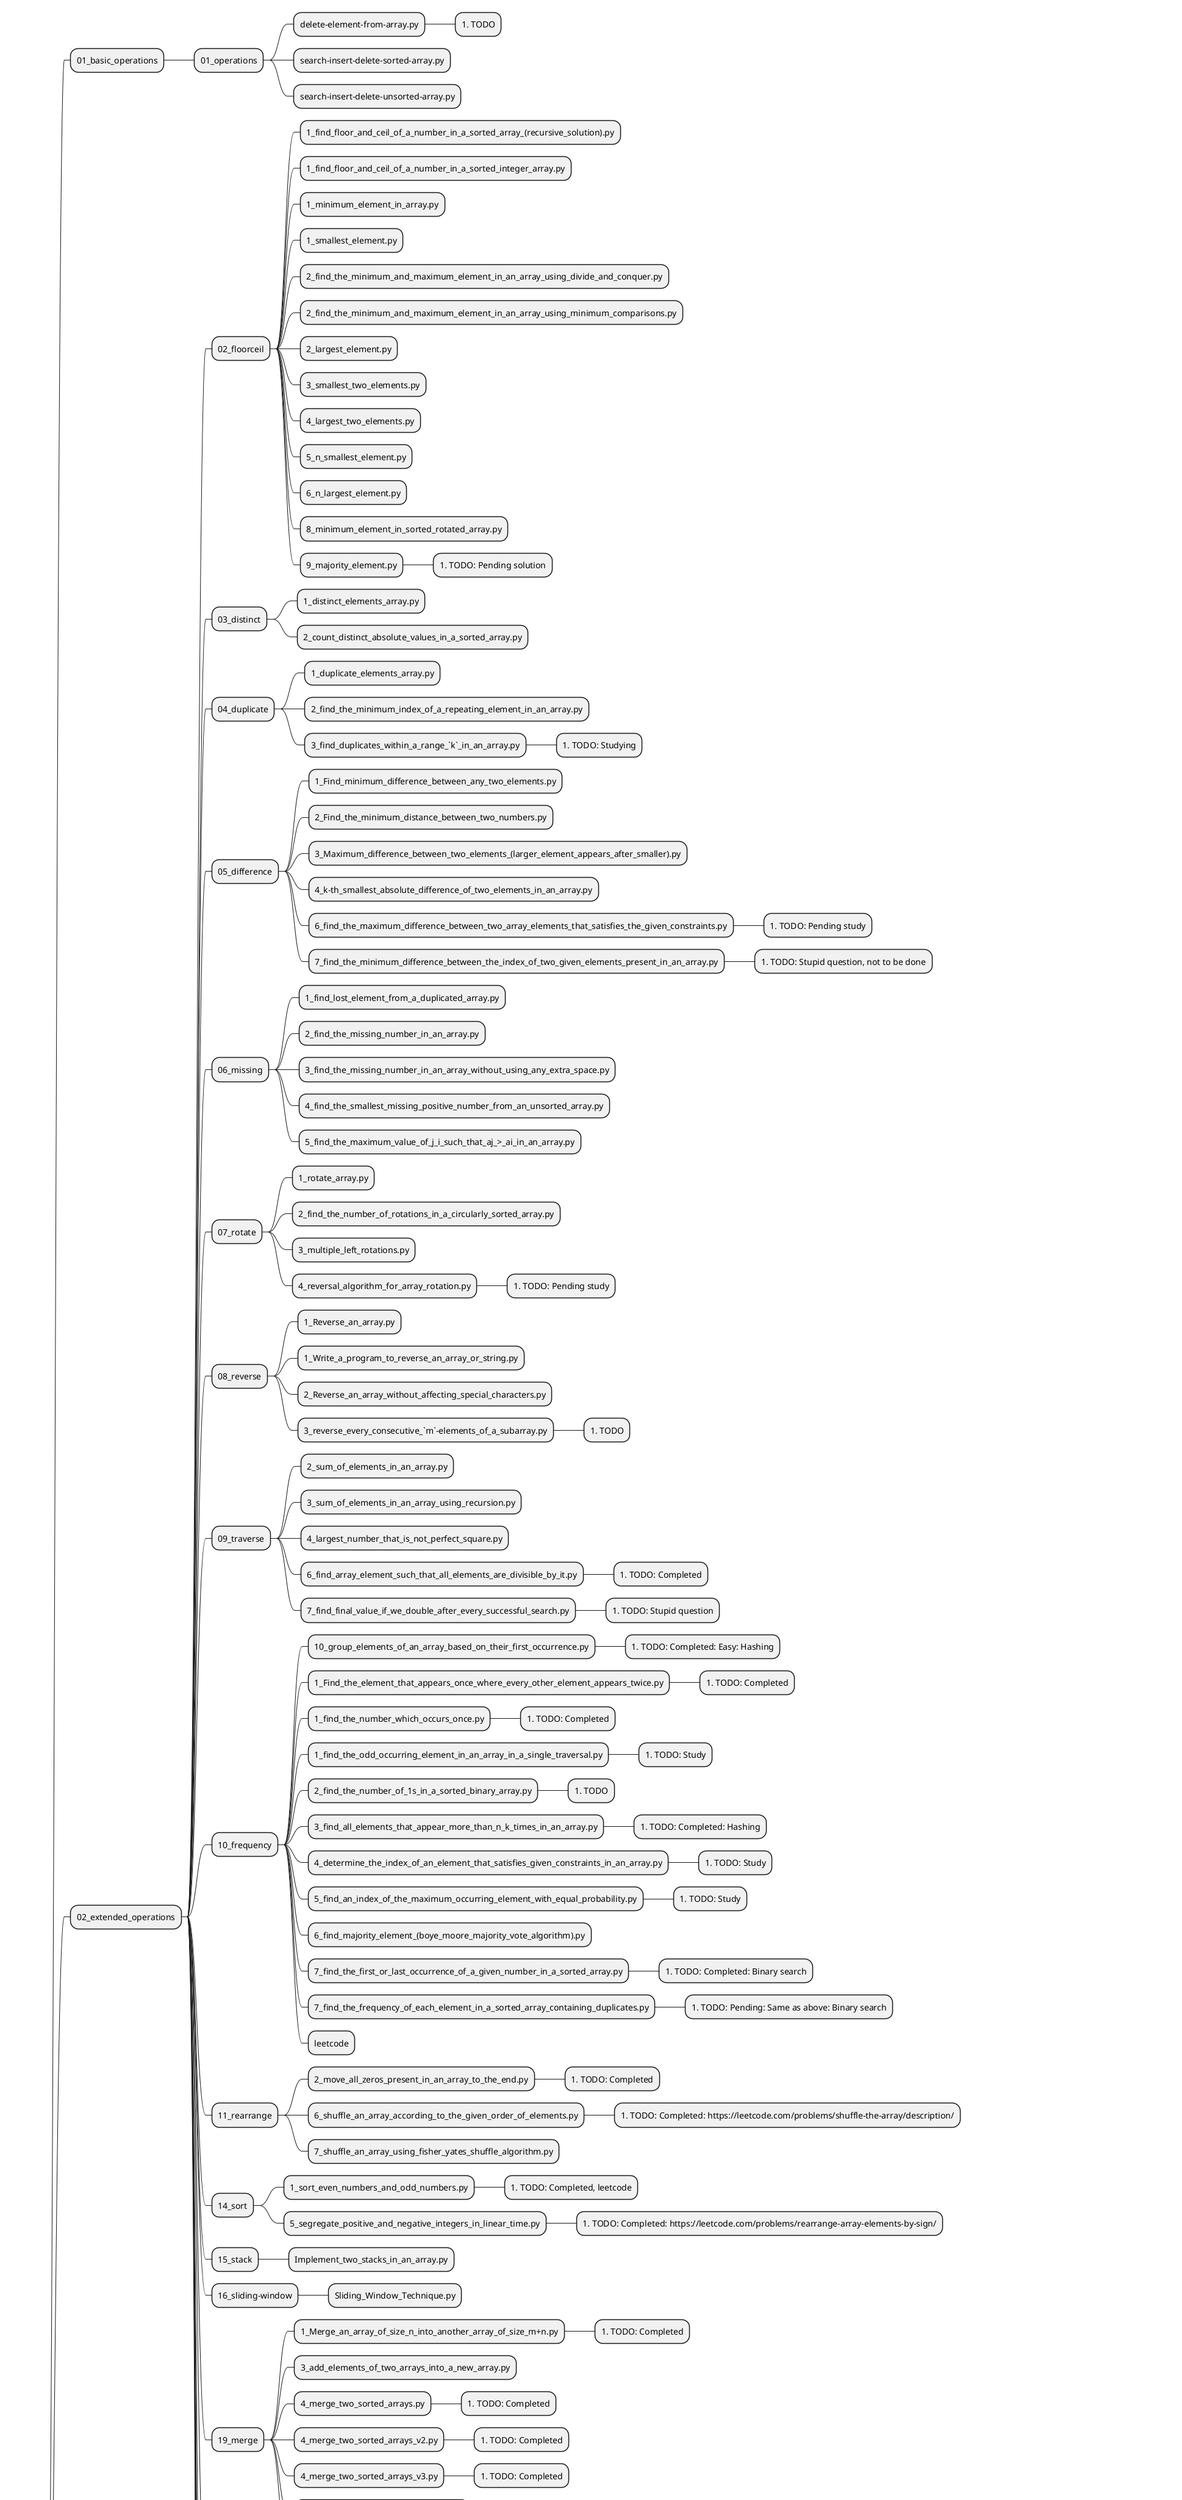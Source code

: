 @startmindmap
* Array
** 01_basic_operations
*** 01_operations
**** delete-element-from-array.py
***** # TODO
**** search-insert-delete-sorted-array.py
**** search-insert-delete-unsorted-array.py
** 02_extended_operations
*** 02_floorceil
**** 1_find_floor_and_ceil_of_a_number_in_a_sorted_array_(recursive_solution).py
**** 1_find_floor_and_ceil_of_a_number_in_a_sorted_integer_array.py
**** 1_minimum_element_in_array.py
**** 1_smallest_element.py
**** 2_find_the_minimum_and_maximum_element_in_an_array_using_divide_and_conquer.py
**** 2_find_the_minimum_and_maximum_element_in_an_array_using_minimum_comparisons.py
**** 2_largest_element.py
**** 3_smallest_two_elements.py
**** 4_largest_two_elements.py
**** 5_n_smallest_element.py
**** 6_n_largest_element.py
**** 8_minimum_element_in_sorted_rotated_array.py
**** 9_majority_element.py
***** # TODO: Pending solution
*** 03_distinct
**** 1_distinct_elements_array.py
**** 2_count_distinct_absolute_values_in_a_sorted_array.py
*** 04_duplicate
**** 1_duplicate_elements_array.py
**** 2_find_the_minimum_index_of_a_repeating_element_in_an_array.py
**** 3_find_duplicates_within_a_range_`k`_in_an_array.py
***** # TODO: Studying
*** 05_difference
**** 1_Find_minimum_difference_between_any_two_elements.py
**** 2_Find_the_minimum_distance_between_two_numbers.py
**** 3_Maximum_difference_between_two_elements_(larger_element_appears_after_smaller).py
**** 4_k-th_smallest_absolute_difference_of_two_elements_in_an_array.py
**** 6_find_the_maximum_difference_between_two_array_elements_that_satisfies_the_given_constraints.py
***** # TODO: Pending study
**** 7_find_the_minimum_difference_between_the_index_of_two_given_elements_present_in_an_array.py
***** # TODO: Stupid question, not to be done
*** 06_missing
**** 1_find_lost_element_from_a_duplicated_array.py
**** 2_find_the_missing_number_in_an_array.py
**** 3_find_the_missing_number_in_an_array_without_using_any_extra_space.py
**** 4_find_the_smallest_missing_positive_number_from_an_unsorted_array.py
**** 5_find_the_maximum_value_of_j_i_such_that_aj_>_ai_in_an_array.py
*** 07_rotate
**** 1_rotate_array.py
**** 2_find_the_number_of_rotations_in_a_circularly_sorted_array.py
**** 3_multiple_left_rotations.py
**** 4_reversal_algorithm_for_array_rotation.py
***** # TODO: Pending study
*** 08_reverse
**** 1_Reverse_an_array.py
**** 1_Write_a_program_to_reverse_an_array_or_string.py
**** 2_Reverse_an_array_without_affecting_special_characters.py
**** 3_reverse_every_consecutive_`m`-elements_of_a_subarray.py
***** # TODO
*** 09_traverse
**** 2_sum_of_elements_in_an_array.py
**** 3_sum_of_elements_in_an_array_using_recursion.py
**** 4_largest_number_that_is_not_perfect_square.py
**** 6_find_array_element_such_that_all_elements_are_divisible_by_it.py
***** # TODO: Completed
**** 7_find_final_value_if_we_double_after_every_successful_search.py
***** # TODO: Stupid question
*** 10_frequency
**** 10_group_elements_of_an_array_based_on_their_first_occurrence.py
***** # TODO: Completed: Easy: Hashing
**** 1_Find_the_element_that_appears_once_where_every_other_element_appears_twice.py
***** # TODO: Completed
**** 1_find_the_number_which_occurs_once.py
***** # TODO: Completed
**** 1_find_the_odd_occurring_element_in_an_array_in_a_single_traversal.py
***** # TODO: Study
**** 2_find_the_number_of_1s_in_a_sorted_binary_array.py
***** # TODO
**** 3_find_all_elements_that_appear_more_than_n_k_times_in_an_array.py
***** # TODO: Completed: Hashing
**** 4_determine_the_index_of_an_element_that_satisfies_given_constraints_in_an_array.py
***** # TODO: Study
**** 5_find_an_index_of_the_maximum_occurring_element_with_equal_probability.py
***** # TODO: Study
**** 6_find_majority_element_(boye_moore_majority_vote_algorithm).py
**** 7_find_the_first_or_last_occurrence_of_a_given_number_in_a_sorted_array.py
***** # TODO: Completed: Binary search
**** 7_find_the_frequency_of_each_element_in_a_sorted_array_containing_duplicates.py
***** # TODO: Pending: Same as above: Binary search
**** leetcode
*** 11_rearrange
**** 2_move_all_zeros_present_in_an_array_to_the_end.py
***** # TODO: Completed
**** 6_shuffle_an_array_according_to_the_given_order_of_elements.py
***** # TODO: Completed: https://leetcode.com/problems/shuffle-the-array/description/
**** 7_shuffle_an_array_using_fisher_yates_shuffle_algorithm.py
*** 14_sort
**** 1_sort_even_numbers_and_odd_numbers.py
***** # TODO: Completed, leetcode
**** 5_segregate_positive_and_negative_integers_in_linear_time.py
***** # TODO: Completed: https://leetcode.com/problems/rearrange-array-elements-by-sign/
*** 15_stack
**** Implement_two_stacks_in_an_array.py
*** 16_sliding-window
**** Sliding_Window_Technique.py
*** 19_merge
**** 1_Merge_an_array_of_size_n_into_another_array_of_size_m+n.py
***** # TODO: Completed
**** 3_add_elements_of_two_arrays_into_a_new_array.py
**** 4_merge_two_sorted_arrays.py
***** # TODO: Completed
**** 4_merge_two_sorted_arrays_v2.py
***** # TODO: Completed
**** 4_merge_two_sorted_arrays_v3.py
***** # TODO: Completed
**** 4_merge_two_sorted_arrays_v3_temp.py
**** 5_merge_two_sorted_arrays_from_their_end.py
*** 20_matrix
**** Matrix_Chain_Multiplication.py
***** # TODO: Pending
**** Print_a_given_matrix_in_spiral_form.py
***** # TODO: Pending
*** 21_misc
**** A_Product_Array_Puzzle.py
**** Cutting_a_rod_problem.py
**** Merge_Overlapping_Intervals.py
**** Minimum_Cost_Path_Problem.py
**** Pythagorean_Triplet_in_an_array.py
**** Shuffle_a_given_array.py
**** Stock_Buy_Sell_to_Maximize_Profit.py
**** decode_an_array_constructed_from_another_array.py
**** find_maximum_profit_earned_by_buying_and_selling_shares_any_number_of_times.py
**** find_maximum_sum_path_involving_elements_of_given_arrays.py
**** generate_random_permutation_of_array_elements.py
**** maximum_sum_of_k.py
**** print_sum_triangle_for_a_given_array.py
**** trapping_rain_water_problem.py
*** 22_constraints
**** 1_check_if_an_array_is_formed_by_consecutive_integers.py
***** # TODO: Study, Completed
*** 23_divisible
**** determine_whether_an_array_can_be_divided_into_pairs_with_a_sum_divisible_by_k.py
*** 25_palindrome
*** 26_partition
**** 1_find_equilibrium_index_of_an_array.py
***** # TODO: Study: Easy: https://leetcode.com/problems/find-pivot-index/description/
**** 2_find_the_index_that_divides_an_array_into_two_non-empty_subarrays_with_equal_sum.py
***** # TODO: Same as above
**** 3_partition_an_array_into_two_subarrays_with_the_same_sum.py
***** # TODO: Same as above
**** 4_partition_problem_extended_-_printing_all_partitions.py
***** # TODO: Pending
*** find_minimum
**** 1_find_minimum_moves_required_for_converting_a_given_array_to_an_array_of_zeroes.py
***** # TODO: Not important
**** 2_Find_minimum_number_of_merge_operations_to_make_an_array_palindrome.py
***** # TODO: Study
**** 2_binary_array_sort_using_minimum_swaps.py
***** # TODO: Study
**** 2_find_minimum_removals_required_in_an_array_to_satisfy_given_constraints.py
**** 5_find_minimum_value_to_be_added.py
***** # TODO
**** Count_minimum_steps_to_get_the_given_desired_array.py
**** Find_the_minimum_value_to_be_added_so_that_array_becomes_balanced.py
*** math
**** 3_rearrange_the_array_alternately.py
***** # TODO: Study
**** 4_replace_every_array_element_with_the_product_of_every_other_element_without_using_a_division_operator.py
** 03_Pair
*** 10_find_pairs_with_difference_k_in_an_array.py
*** 11_find_the_maximum_product_of_two_integers_in_an_array.py
*** 12_find_two_non-overlapping_pairs_having_the_same_sum_in_an_array.py
*** 13_print_all_triplets_that_form_a_geometric_progression.py
*** 14_print_all_triplets_that_form_an_arithmetic_progression.py
*** 1_if_there_is_a_pair_with_given_sum.py
*** 2_pair-with-given-sum-sorted-and-rotated.py
*** 4_sum-closest-to-x.py
*** 5_find_triplets.py
*** 6_find_a_pair_with_the_given_sum_in_a_circularly_sorted_array.py
*** 7_find_a_pair_with_the_given_sum_in_an_array.py
*** 8_find_a_triplet_that_sum_to_a_given_value.py
*** 9_find_all_symmetric_pairs_in_an_array_of_pairs.py
** 04_subarray
*** fixed_size
**** 15_find_the_count_of_distinct_elements_in_every_subarray_of_size_`k`.py
***** # TODO: Study
**** 7_maximum_of_all_subarrays_of_size_'k'_using_sliding_window_technique.py
***** # TODO: Study
*** variable
**** 0_sum
***** given_sum
****** 0_basic_step1.py
****** 0_basic_step1_temp.py
****** 0_basic_step1_temp2.py
****** 0_basic_step2.py
****** 12_find_a_subarray_having_the_given_sum_in_an_integer_array.py
****** 14_find_maximum_length_subarray_having_a_given_sum.py
****** 1_find_subarray_with_given_sum___set_1_(non-negative_numbers).py
****** 2_find_subarray_with_given_sum___set_2_(handles_negative_numbers).py
****** 2_find_subarray_with_given_sum_set_2_(handles_negative_numbers)_temp.py
****** 2_print_all_subarrays_with_0_sum.py
****** 2find_subarray_with_0_sum.py
****** 2find_subarray_with_given_sum.py
***** 20_find_the_smallest_subarray_length_whose_sum_of_elements_is_greater_than_`k`.py
***** 21_find_two_numbers_with_maximum_sum_formed_by_array_digits.py
***** 23_maximum_sum_circular_subarray.py
***** 27_print_continuous_subarray_with_maximum_sum.py
***** subarray_max.py
**** 1_continuous
***** 13_find_maximum_length_sequence_of_continuous_ones.py
****** # TODO: Pending
***** 19_find_the_maximum_sequence_of_continuous_s_formed_by_replacing_at-most_`k`_zeroes_by_ones.py
****** # TODO: Pending
***** 5_find_the_largest_subarray_formed_by_consecutive_integers.py
****** # TODO: Pending
***** 5_length_of_the_largest_subarray_with_contiguous_elements___set_1.py
****** # TODO: Study
**** 2_ascdesc
***** 10_minimum_length_unsorted_subarray,_sorting_which_makes_the_array_sorted.py
****** # TODO: Study
***** 24_print_all_combinations_of_positive_integers_in_increasing_order_that_sums_to_a_given_number.py
****** # TODO: Pending https://leetcode.com/problems/combination-sum/description/?tab=Description
***** 3_count_minimum_number_of_subsets_(or_subsequences)_with_consecutive_numbers.py
****** # TODO: Study
***** 4_count_strictly_increasing_subarrays.py
****** # TODO: Study
***** 6_find_the_increasing_subsequence_of_length_three_with_maximum_product.py
****** # TODO: Study
**** binary
***** 18_find_the_longest_continuous_sequence_length_with_the_same_sum_in_given_binary_arrays.py
****** # TODO: Pending
***** 8_longest_span_with_same_sum_in_two_binary_arrays.py
****** # TODO: Study
**** bitonic
***** 22_longest_bitonic_subarray_problem.py
****** # TODO: Pending
***** 9_maximum_length_bitonic_subarray.py
****** # TODO: Study
**** distinct
***** 25_print_all_subarrays_of_an_array_having_distinct_elements.py
****** # TODO: Pending
**** misc
***** 11_find_a_minimum_range_with_at_least_one_element_from_each_of_the_given_arrays.py
***** 17_find_the_largest_subarray_having_an_equal_number_of_0s.py
**** 5_find_the_maximum_absolute_difference_between_the_sum_of_two_non-overlapping_subarrays.py
*** temp_queue.py
** .DS_Store
** visualrep.png
** visualrep.uml
@endmindmap